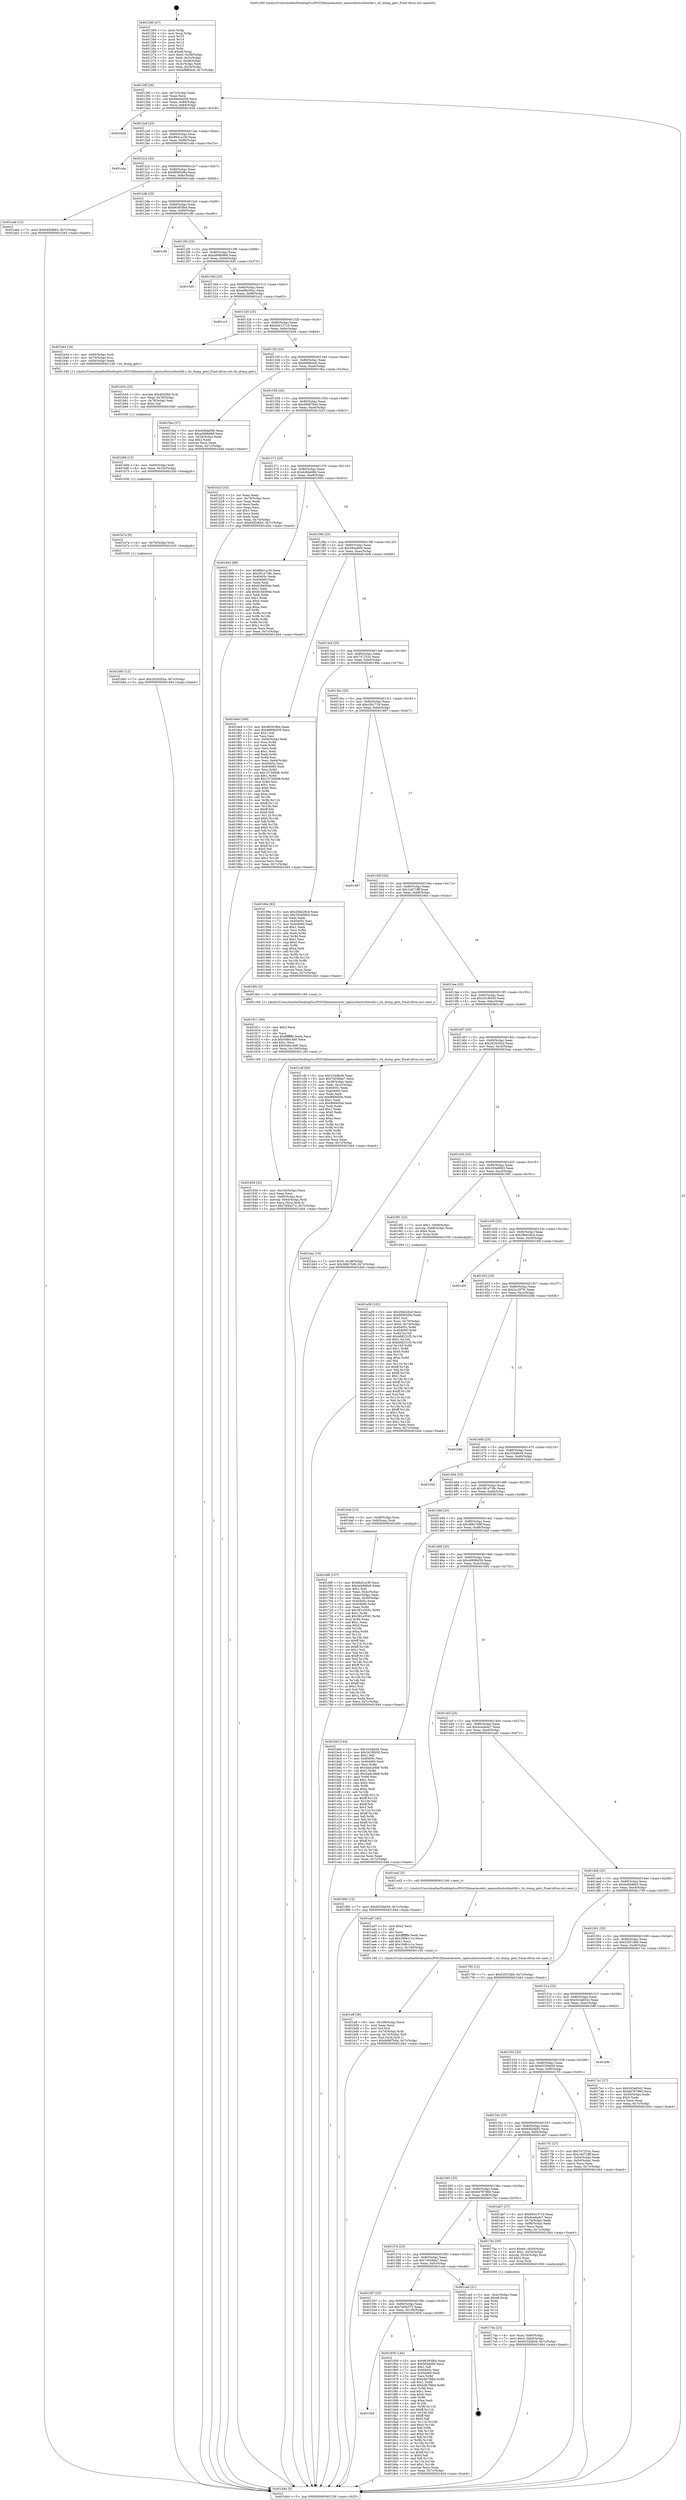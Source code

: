 digraph "0x401260" {
  label = "0x401260 (/mnt/c/Users/mathe/Desktop/tcc/POCII/binaries/extr_openssltestssltestlib.c_tls_dump_gets_Final-ollvm.out::main(0))"
  labelloc = "t"
  node[shape=record]

  Entry [label="",width=0.3,height=0.3,shape=circle,fillcolor=black,style=filled]
  "0x40128f" [label="{
     0x40128f [26]\l
     | [instrs]\l
     &nbsp;&nbsp;0x40128f \<+3\>: mov -0x7c(%rbp),%eax\l
     &nbsp;&nbsp;0x401292 \<+2\>: mov %eax,%ecx\l
     &nbsp;&nbsp;0x401294 \<+6\>: sub $0x84e0ed59,%ecx\l
     &nbsp;&nbsp;0x40129a \<+3\>: mov %eax,-0x80(%rbp)\l
     &nbsp;&nbsp;0x40129d \<+6\>: mov %ecx,-0x84(%rbp)\l
     &nbsp;&nbsp;0x4012a3 \<+6\>: je 0000000000401628 \<main+0x3c8\>\l
  }"]
  "0x401628" [label="{
     0x401628\l
  }", style=dashed]
  "0x4012a9" [label="{
     0x4012a9 [25]\l
     | [instrs]\l
     &nbsp;&nbsp;0x4012a9 \<+5\>: jmp 00000000004012ae \<main+0x4e\>\l
     &nbsp;&nbsp;0x4012ae \<+3\>: mov -0x80(%rbp),%eax\l
     &nbsp;&nbsp;0x4012b1 \<+5\>: sub $0x86d1a1f0,%eax\l
     &nbsp;&nbsp;0x4012b6 \<+6\>: mov %eax,-0x88(%rbp)\l
     &nbsp;&nbsp;0x4012bc \<+6\>: je 0000000000401cda \<main+0xa7a\>\l
  }"]
  Exit [label="",width=0.3,height=0.3,shape=circle,fillcolor=black,style=filled,peripheries=2]
  "0x401cda" [label="{
     0x401cda\l
  }", style=dashed]
  "0x4012c2" [label="{
     0x4012c2 [25]\l
     | [instrs]\l
     &nbsp;&nbsp;0x4012c2 \<+5\>: jmp 00000000004012c7 \<main+0x67\>\l
     &nbsp;&nbsp;0x4012c7 \<+3\>: mov -0x80(%rbp),%eax\l
     &nbsp;&nbsp;0x4012ca \<+5\>: sub $0x8f085d9a,%eax\l
     &nbsp;&nbsp;0x4012cf \<+6\>: mov %eax,-0x8c(%rbp)\l
     &nbsp;&nbsp;0x4012d5 \<+6\>: je 0000000000401aab \<main+0x84b\>\l
  }"]
  "0x401b83" [label="{
     0x401b83 [12]\l
     | [instrs]\l
     &nbsp;&nbsp;0x401b83 \<+7\>: movl $0x2620292a,-0x7c(%rbp)\l
     &nbsp;&nbsp;0x401b8a \<+5\>: jmp 0000000000401d44 \<main+0xae4\>\l
  }"]
  "0x401aab" [label="{
     0x401aab [12]\l
     | [instrs]\l
     &nbsp;&nbsp;0x401aab \<+7\>: movl $0x64f2db83,-0x7c(%rbp)\l
     &nbsp;&nbsp;0x401ab2 \<+5\>: jmp 0000000000401d44 \<main+0xae4\>\l
  }"]
  "0x4012db" [label="{
     0x4012db [25]\l
     | [instrs]\l
     &nbsp;&nbsp;0x4012db \<+5\>: jmp 00000000004012e0 \<main+0x80\>\l
     &nbsp;&nbsp;0x4012e0 \<+3\>: mov -0x80(%rbp),%eax\l
     &nbsp;&nbsp;0x4012e3 \<+5\>: sub $0x96393fb4,%eax\l
     &nbsp;&nbsp;0x4012e8 \<+6\>: mov %eax,-0x90(%rbp)\l
     &nbsp;&nbsp;0x4012ee \<+6\>: je 0000000000401cf6 \<main+0xa96\>\l
  }"]
  "0x401b7a" [label="{
     0x401b7a [9]\l
     | [instrs]\l
     &nbsp;&nbsp;0x401b7a \<+4\>: mov -0x70(%rbp),%rdi\l
     &nbsp;&nbsp;0x401b7e \<+5\>: call 0000000000401030 \<free@plt\>\l
     | [calls]\l
     &nbsp;&nbsp;0x401030 \{1\} (unknown)\l
  }"]
  "0x401cf6" [label="{
     0x401cf6\l
  }", style=dashed]
  "0x4012f4" [label="{
     0x4012f4 [25]\l
     | [instrs]\l
     &nbsp;&nbsp;0x4012f4 \<+5\>: jmp 00000000004012f9 \<main+0x99\>\l
     &nbsp;&nbsp;0x4012f9 \<+3\>: mov -0x80(%rbp),%eax\l
     &nbsp;&nbsp;0x4012fc \<+5\>: sub $0xa068b969,%eax\l
     &nbsp;&nbsp;0x401301 \<+6\>: mov %eax,-0x94(%rbp)\l
     &nbsp;&nbsp;0x401307 \<+6\>: je 00000000004015d5 \<main+0x375\>\l
  }"]
  "0x401b6b" [label="{
     0x401b6b [15]\l
     | [instrs]\l
     &nbsp;&nbsp;0x401b6b \<+4\>: mov -0x60(%rbp),%rdi\l
     &nbsp;&nbsp;0x401b6f \<+6\>: mov %eax,-0x10c(%rbp)\l
     &nbsp;&nbsp;0x401b75 \<+5\>: call 0000000000401030 \<free@plt\>\l
     | [calls]\l
     &nbsp;&nbsp;0x401030 \{1\} (unknown)\l
  }"]
  "0x4015d5" [label="{
     0x4015d5\l
  }", style=dashed]
  "0x40130d" [label="{
     0x40130d [25]\l
     | [instrs]\l
     &nbsp;&nbsp;0x40130d \<+5\>: jmp 0000000000401312 \<main+0xb2\>\l
     &nbsp;&nbsp;0x401312 \<+3\>: mov -0x80(%rbp),%eax\l
     &nbsp;&nbsp;0x401315 \<+5\>: sub $0xa68c05a1,%eax\l
     &nbsp;&nbsp;0x40131a \<+6\>: mov %eax,-0x98(%rbp)\l
     &nbsp;&nbsp;0x401320 \<+6\>: je 0000000000401cc2 \<main+0xa62\>\l
  }"]
  "0x401b54" [label="{
     0x401b54 [23]\l
     | [instrs]\l
     &nbsp;&nbsp;0x401b54 \<+10\>: movabs $0x4020b6,%rdi\l
     &nbsp;&nbsp;0x401b5e \<+3\>: mov %eax,-0x78(%rbp)\l
     &nbsp;&nbsp;0x401b61 \<+3\>: mov -0x78(%rbp),%esi\l
     &nbsp;&nbsp;0x401b64 \<+2\>: mov $0x0,%al\l
     &nbsp;&nbsp;0x401b66 \<+5\>: call 0000000000401040 \<printf@plt\>\l
     | [calls]\l
     &nbsp;&nbsp;0x401040 \{1\} (unknown)\l
  }"]
  "0x401cc2" [label="{
     0x401cc2\l
  }", style=dashed]
  "0x401326" [label="{
     0x401326 [25]\l
     | [instrs]\l
     &nbsp;&nbsp;0x401326 \<+5\>: jmp 000000000040132b \<main+0xcb\>\l
     &nbsp;&nbsp;0x40132b \<+3\>: mov -0x80(%rbp),%eax\l
     &nbsp;&nbsp;0x40132e \<+5\>: sub $0xb0413710,%eax\l
     &nbsp;&nbsp;0x401333 \<+6\>: mov %eax,-0x9c(%rbp)\l
     &nbsp;&nbsp;0x401339 \<+6\>: je 0000000000401b44 \<main+0x8e4\>\l
  }"]
  "0x401aff" [label="{
     0x401aff [36]\l
     | [instrs]\l
     &nbsp;&nbsp;0x401aff \<+6\>: mov -0x108(%rbp),%ecx\l
     &nbsp;&nbsp;0x401b05 \<+3\>: imul %eax,%ecx\l
     &nbsp;&nbsp;0x401b08 \<+3\>: mov %cl,%sil\l
     &nbsp;&nbsp;0x401b0b \<+4\>: mov -0x70(%rbp),%rdi\l
     &nbsp;&nbsp;0x401b0f \<+4\>: movslq -0x74(%rbp),%r8\l
     &nbsp;&nbsp;0x401b13 \<+4\>: mov %sil,(%rdi,%r8,1)\l
     &nbsp;&nbsp;0x401b17 \<+7\>: movl $0xd4987b0a,-0x7c(%rbp)\l
     &nbsp;&nbsp;0x401b1e \<+5\>: jmp 0000000000401d44 \<main+0xae4\>\l
  }"]
  "0x401b44" [label="{
     0x401b44 [16]\l
     | [instrs]\l
     &nbsp;&nbsp;0x401b44 \<+4\>: mov -0x60(%rbp),%rdi\l
     &nbsp;&nbsp;0x401b48 \<+4\>: mov -0x70(%rbp),%rsi\l
     &nbsp;&nbsp;0x401b4c \<+3\>: mov -0x50(%rbp),%edx\l
     &nbsp;&nbsp;0x401b4f \<+5\>: call 0000000000401240 \<tls_dump_gets\>\l
     | [calls]\l
     &nbsp;&nbsp;0x401240 \{1\} (/mnt/c/Users/mathe/Desktop/tcc/POCII/binaries/extr_openssltestssltestlib.c_tls_dump_gets_Final-ollvm.out::tls_dump_gets)\l
  }"]
  "0x40133f" [label="{
     0x40133f [25]\l
     | [instrs]\l
     &nbsp;&nbsp;0x40133f \<+5\>: jmp 0000000000401344 \<main+0xe4\>\l
     &nbsp;&nbsp;0x401344 \<+3\>: mov -0x80(%rbp),%eax\l
     &nbsp;&nbsp;0x401347 \<+5\>: sub $0xbf68b4c6,%eax\l
     &nbsp;&nbsp;0x40134c \<+6\>: mov %eax,-0xa0(%rbp)\l
     &nbsp;&nbsp;0x401352 \<+6\>: je 00000000004015ba \<main+0x35a\>\l
  }"]
  "0x401ad7" [label="{
     0x401ad7 [40]\l
     | [instrs]\l
     &nbsp;&nbsp;0x401ad7 \<+5\>: mov $0x2,%ecx\l
     &nbsp;&nbsp;0x401adc \<+1\>: cltd\l
     &nbsp;&nbsp;0x401add \<+2\>: idiv %ecx\l
     &nbsp;&nbsp;0x401adf \<+6\>: imul $0xfffffffe,%edx,%ecx\l
     &nbsp;&nbsp;0x401ae5 \<+6\>: sub $0x18db1c1e,%ecx\l
     &nbsp;&nbsp;0x401aeb \<+3\>: add $0x1,%ecx\l
     &nbsp;&nbsp;0x401aee \<+6\>: add $0x18db1c1e,%ecx\l
     &nbsp;&nbsp;0x401af4 \<+6\>: mov %ecx,-0x108(%rbp)\l
     &nbsp;&nbsp;0x401afa \<+5\>: call 0000000000401160 \<next_i\>\l
     | [calls]\l
     &nbsp;&nbsp;0x401160 \{1\} (/mnt/c/Users/mathe/Desktop/tcc/POCII/binaries/extr_openssltestssltestlib.c_tls_dump_gets_Final-ollvm.out::next_i)\l
  }"]
  "0x4015ba" [label="{
     0x4015ba [27]\l
     | [instrs]\l
     &nbsp;&nbsp;0x4015ba \<+5\>: mov $0xdc8da06b,%eax\l
     &nbsp;&nbsp;0x4015bf \<+5\>: mov $0xa068b969,%ecx\l
     &nbsp;&nbsp;0x4015c4 \<+3\>: mov -0x34(%rbp),%edx\l
     &nbsp;&nbsp;0x4015c7 \<+3\>: cmp $0x2,%edx\l
     &nbsp;&nbsp;0x4015ca \<+3\>: cmovne %ecx,%eax\l
     &nbsp;&nbsp;0x4015cd \<+3\>: mov %eax,-0x7c(%rbp)\l
     &nbsp;&nbsp;0x4015d0 \<+5\>: jmp 0000000000401d44 \<main+0xae4\>\l
  }"]
  "0x401358" [label="{
     0x401358 [25]\l
     | [instrs]\l
     &nbsp;&nbsp;0x401358 \<+5\>: jmp 000000000040135d \<main+0xfd\>\l
     &nbsp;&nbsp;0x40135d \<+3\>: mov -0x80(%rbp),%eax\l
     &nbsp;&nbsp;0x401360 \<+5\>: sub $0xd4987b0a,%eax\l
     &nbsp;&nbsp;0x401365 \<+6\>: mov %eax,-0xa4(%rbp)\l
     &nbsp;&nbsp;0x40136b \<+6\>: je 0000000000401b23 \<main+0x8c3\>\l
  }"]
  "0x401d44" [label="{
     0x401d44 [5]\l
     | [instrs]\l
     &nbsp;&nbsp;0x401d44 \<+5\>: jmp 000000000040128f \<main+0x2f\>\l
  }"]
  "0x401260" [label="{
     0x401260 [47]\l
     | [instrs]\l
     &nbsp;&nbsp;0x401260 \<+1\>: push %rbp\l
     &nbsp;&nbsp;0x401261 \<+3\>: mov %rsp,%rbp\l
     &nbsp;&nbsp;0x401264 \<+2\>: push %r15\l
     &nbsp;&nbsp;0x401266 \<+2\>: push %r14\l
     &nbsp;&nbsp;0x401268 \<+2\>: push %r13\l
     &nbsp;&nbsp;0x40126a \<+2\>: push %r12\l
     &nbsp;&nbsp;0x40126c \<+1\>: push %rbx\l
     &nbsp;&nbsp;0x40126d \<+7\>: sub $0xe8,%rsp\l
     &nbsp;&nbsp;0x401274 \<+7\>: movl $0x0,-0x38(%rbp)\l
     &nbsp;&nbsp;0x40127b \<+3\>: mov %edi,-0x3c(%rbp)\l
     &nbsp;&nbsp;0x40127e \<+4\>: mov %rsi,-0x48(%rbp)\l
     &nbsp;&nbsp;0x401282 \<+3\>: mov -0x3c(%rbp),%edi\l
     &nbsp;&nbsp;0x401285 \<+3\>: mov %edi,-0x34(%rbp)\l
     &nbsp;&nbsp;0x401288 \<+7\>: movl $0xbf68b4c6,-0x7c(%rbp)\l
  }"]
  "0x401a08" [label="{
     0x401a08 [163]\l
     | [instrs]\l
     &nbsp;&nbsp;0x401a08 \<+5\>: mov $0x29eb28cd,%ecx\l
     &nbsp;&nbsp;0x401a0d \<+5\>: mov $0x8f085d9a,%edx\l
     &nbsp;&nbsp;0x401a12 \<+3\>: mov $0x1,%sil\l
     &nbsp;&nbsp;0x401a15 \<+4\>: mov %rax,-0x70(%rbp)\l
     &nbsp;&nbsp;0x401a19 \<+7\>: movl $0x0,-0x74(%rbp)\l
     &nbsp;&nbsp;0x401a20 \<+8\>: mov 0x40405c,%r8d\l
     &nbsp;&nbsp;0x401a28 \<+8\>: mov 0x404060,%r9d\l
     &nbsp;&nbsp;0x401a30 \<+3\>: mov %r8d,%r10d\l
     &nbsp;&nbsp;0x401a33 \<+7\>: add $0xb08231f3,%r10d\l
     &nbsp;&nbsp;0x401a3a \<+4\>: sub $0x1,%r10d\l
     &nbsp;&nbsp;0x401a3e \<+7\>: sub $0xb08231f3,%r10d\l
     &nbsp;&nbsp;0x401a45 \<+4\>: imul %r10d,%r8d\l
     &nbsp;&nbsp;0x401a49 \<+4\>: and $0x1,%r8d\l
     &nbsp;&nbsp;0x401a4d \<+4\>: cmp $0x0,%r8d\l
     &nbsp;&nbsp;0x401a51 \<+4\>: sete %r11b\l
     &nbsp;&nbsp;0x401a55 \<+4\>: cmp $0xa,%r9d\l
     &nbsp;&nbsp;0x401a59 \<+3\>: setl %bl\l
     &nbsp;&nbsp;0x401a5c \<+3\>: mov %r11b,%r14b\l
     &nbsp;&nbsp;0x401a5f \<+4\>: xor $0xff,%r14b\l
     &nbsp;&nbsp;0x401a63 \<+3\>: mov %bl,%r15b\l
     &nbsp;&nbsp;0x401a66 \<+4\>: xor $0xff,%r15b\l
     &nbsp;&nbsp;0x401a6a \<+4\>: xor $0x1,%sil\l
     &nbsp;&nbsp;0x401a6e \<+3\>: mov %r14b,%r12b\l
     &nbsp;&nbsp;0x401a71 \<+4\>: and $0xff,%r12b\l
     &nbsp;&nbsp;0x401a75 \<+3\>: and %sil,%r11b\l
     &nbsp;&nbsp;0x401a78 \<+3\>: mov %r15b,%r13b\l
     &nbsp;&nbsp;0x401a7b \<+4\>: and $0xff,%r13b\l
     &nbsp;&nbsp;0x401a7f \<+3\>: and %sil,%bl\l
     &nbsp;&nbsp;0x401a82 \<+3\>: or %r11b,%r12b\l
     &nbsp;&nbsp;0x401a85 \<+3\>: or %bl,%r13b\l
     &nbsp;&nbsp;0x401a88 \<+3\>: xor %r13b,%r12b\l
     &nbsp;&nbsp;0x401a8b \<+3\>: or %r15b,%r14b\l
     &nbsp;&nbsp;0x401a8e \<+4\>: xor $0xff,%r14b\l
     &nbsp;&nbsp;0x401a92 \<+4\>: or $0x1,%sil\l
     &nbsp;&nbsp;0x401a96 \<+3\>: and %sil,%r14b\l
     &nbsp;&nbsp;0x401a99 \<+3\>: or %r14b,%r12b\l
     &nbsp;&nbsp;0x401a9c \<+4\>: test $0x1,%r12b\l
     &nbsp;&nbsp;0x401aa0 \<+3\>: cmovne %edx,%ecx\l
     &nbsp;&nbsp;0x401aa3 \<+3\>: mov %ecx,-0x7c(%rbp)\l
     &nbsp;&nbsp;0x401aa6 \<+5\>: jmp 0000000000401d44 \<main+0xae4\>\l
  }"]
  "0x401b23" [label="{
     0x401b23 [33]\l
     | [instrs]\l
     &nbsp;&nbsp;0x401b23 \<+2\>: xor %eax,%eax\l
     &nbsp;&nbsp;0x401b25 \<+3\>: mov -0x74(%rbp),%ecx\l
     &nbsp;&nbsp;0x401b28 \<+2\>: mov %eax,%edx\l
     &nbsp;&nbsp;0x401b2a \<+2\>: sub %ecx,%edx\l
     &nbsp;&nbsp;0x401b2c \<+2\>: mov %eax,%ecx\l
     &nbsp;&nbsp;0x401b2e \<+3\>: sub $0x1,%ecx\l
     &nbsp;&nbsp;0x401b31 \<+2\>: add %ecx,%edx\l
     &nbsp;&nbsp;0x401b33 \<+2\>: sub %edx,%eax\l
     &nbsp;&nbsp;0x401b35 \<+3\>: mov %eax,-0x74(%rbp)\l
     &nbsp;&nbsp;0x401b38 \<+7\>: movl $0x64f2db83,-0x7c(%rbp)\l
     &nbsp;&nbsp;0x401b3f \<+5\>: jmp 0000000000401d44 \<main+0xae4\>\l
  }"]
  "0x401371" [label="{
     0x401371 [25]\l
     | [instrs]\l
     &nbsp;&nbsp;0x401371 \<+5\>: jmp 0000000000401376 \<main+0x116\>\l
     &nbsp;&nbsp;0x401376 \<+3\>: mov -0x80(%rbp),%eax\l
     &nbsp;&nbsp;0x401379 \<+5\>: sub $0xdc8da06b,%eax\l
     &nbsp;&nbsp;0x40137e \<+6\>: mov %eax,-0xa8(%rbp)\l
     &nbsp;&nbsp;0x401384 \<+6\>: je 0000000000401693 \<main+0x433\>\l
  }"]
  "0x4015b0" [label="{
     0x4015b0\l
  }", style=dashed]
  "0x401693" [label="{
     0x401693 [88]\l
     | [instrs]\l
     &nbsp;&nbsp;0x401693 \<+5\>: mov $0x86d1a1f0,%eax\l
     &nbsp;&nbsp;0x401698 \<+5\>: mov $0x381e738c,%ecx\l
     &nbsp;&nbsp;0x40169d \<+7\>: mov 0x40405c,%edx\l
     &nbsp;&nbsp;0x4016a4 \<+7\>: mov 0x404060,%esi\l
     &nbsp;&nbsp;0x4016ab \<+2\>: mov %edx,%edi\l
     &nbsp;&nbsp;0x4016ad \<+6\>: sub $0x816b594e,%edi\l
     &nbsp;&nbsp;0x4016b3 \<+3\>: sub $0x1,%edi\l
     &nbsp;&nbsp;0x4016b6 \<+6\>: add $0x816b594e,%edi\l
     &nbsp;&nbsp;0x4016bc \<+3\>: imul %edi,%edx\l
     &nbsp;&nbsp;0x4016bf \<+3\>: and $0x1,%edx\l
     &nbsp;&nbsp;0x4016c2 \<+3\>: cmp $0x0,%edx\l
     &nbsp;&nbsp;0x4016c5 \<+4\>: sete %r8b\l
     &nbsp;&nbsp;0x4016c9 \<+3\>: cmp $0xa,%esi\l
     &nbsp;&nbsp;0x4016cc \<+4\>: setl %r9b\l
     &nbsp;&nbsp;0x4016d0 \<+3\>: mov %r8b,%r10b\l
     &nbsp;&nbsp;0x4016d3 \<+3\>: and %r9b,%r10b\l
     &nbsp;&nbsp;0x4016d6 \<+3\>: xor %r9b,%r8b\l
     &nbsp;&nbsp;0x4016d9 \<+3\>: or %r8b,%r10b\l
     &nbsp;&nbsp;0x4016dc \<+4\>: test $0x1,%r10b\l
     &nbsp;&nbsp;0x4016e0 \<+3\>: cmovne %ecx,%eax\l
     &nbsp;&nbsp;0x4016e3 \<+3\>: mov %eax,-0x7c(%rbp)\l
     &nbsp;&nbsp;0x4016e6 \<+5\>: jmp 0000000000401d44 \<main+0xae4\>\l
  }"]
  "0x40138a" [label="{
     0x40138a [25]\l
     | [instrs]\l
     &nbsp;&nbsp;0x40138a \<+5\>: jmp 000000000040138f \<main+0x12f\>\l
     &nbsp;&nbsp;0x40138f \<+3\>: mov -0x80(%rbp),%eax\l
     &nbsp;&nbsp;0x401392 \<+5\>: sub $0x584a609,%eax\l
     &nbsp;&nbsp;0x401397 \<+6\>: mov %eax,-0xac(%rbp)\l
     &nbsp;&nbsp;0x40139d \<+6\>: je 00000000004018e9 \<main+0x689\>\l
  }"]
  "0x401859" [label="{
     0x401859 [144]\l
     | [instrs]\l
     &nbsp;&nbsp;0x401859 \<+5\>: mov $0x96393fb4,%eax\l
     &nbsp;&nbsp;0x40185e \<+5\>: mov $0x584a609,%ecx\l
     &nbsp;&nbsp;0x401863 \<+2\>: mov $0x1,%dl\l
     &nbsp;&nbsp;0x401865 \<+7\>: mov 0x40405c,%esi\l
     &nbsp;&nbsp;0x40186c \<+7\>: mov 0x404060,%edi\l
     &nbsp;&nbsp;0x401873 \<+3\>: mov %esi,%r8d\l
     &nbsp;&nbsp;0x401876 \<+7\>: sub $0xb4b7fdb4,%r8d\l
     &nbsp;&nbsp;0x40187d \<+4\>: sub $0x1,%r8d\l
     &nbsp;&nbsp;0x401881 \<+7\>: add $0xb4b7fdb4,%r8d\l
     &nbsp;&nbsp;0x401888 \<+4\>: imul %r8d,%esi\l
     &nbsp;&nbsp;0x40188c \<+3\>: and $0x1,%esi\l
     &nbsp;&nbsp;0x40188f \<+3\>: cmp $0x0,%esi\l
     &nbsp;&nbsp;0x401892 \<+4\>: sete %r9b\l
     &nbsp;&nbsp;0x401896 \<+3\>: cmp $0xa,%edi\l
     &nbsp;&nbsp;0x401899 \<+4\>: setl %r10b\l
     &nbsp;&nbsp;0x40189d \<+3\>: mov %r9b,%r11b\l
     &nbsp;&nbsp;0x4018a0 \<+4\>: xor $0xff,%r11b\l
     &nbsp;&nbsp;0x4018a4 \<+3\>: mov %r10b,%bl\l
     &nbsp;&nbsp;0x4018a7 \<+3\>: xor $0xff,%bl\l
     &nbsp;&nbsp;0x4018aa \<+3\>: xor $0x0,%dl\l
     &nbsp;&nbsp;0x4018ad \<+3\>: mov %r11b,%r14b\l
     &nbsp;&nbsp;0x4018b0 \<+4\>: and $0x0,%r14b\l
     &nbsp;&nbsp;0x4018b4 \<+3\>: and %dl,%r9b\l
     &nbsp;&nbsp;0x4018b7 \<+3\>: mov %bl,%r15b\l
     &nbsp;&nbsp;0x4018ba \<+4\>: and $0x0,%r15b\l
     &nbsp;&nbsp;0x4018be \<+3\>: and %dl,%r10b\l
     &nbsp;&nbsp;0x4018c1 \<+3\>: or %r9b,%r14b\l
     &nbsp;&nbsp;0x4018c4 \<+3\>: or %r10b,%r15b\l
     &nbsp;&nbsp;0x4018c7 \<+3\>: xor %r15b,%r14b\l
     &nbsp;&nbsp;0x4018ca \<+3\>: or %bl,%r11b\l
     &nbsp;&nbsp;0x4018cd \<+4\>: xor $0xff,%r11b\l
     &nbsp;&nbsp;0x4018d1 \<+3\>: or $0x0,%dl\l
     &nbsp;&nbsp;0x4018d4 \<+3\>: and %dl,%r11b\l
     &nbsp;&nbsp;0x4018d7 \<+3\>: or %r11b,%r14b\l
     &nbsp;&nbsp;0x4018da \<+4\>: test $0x1,%r14b\l
     &nbsp;&nbsp;0x4018de \<+3\>: cmovne %ecx,%eax\l
     &nbsp;&nbsp;0x4018e1 \<+3\>: mov %eax,-0x7c(%rbp)\l
     &nbsp;&nbsp;0x4018e4 \<+5\>: jmp 0000000000401d44 \<main+0xae4\>\l
  }"]
  "0x4018e9" [label="{
     0x4018e9 [169]\l
     | [instrs]\l
     &nbsp;&nbsp;0x4018e9 \<+5\>: mov $0x96393fb4,%eax\l
     &nbsp;&nbsp;0x4018ee \<+5\>: mov $0x46896d39,%ecx\l
     &nbsp;&nbsp;0x4018f3 \<+2\>: mov $0x1,%dl\l
     &nbsp;&nbsp;0x4018f5 \<+2\>: xor %esi,%esi\l
     &nbsp;&nbsp;0x4018f7 \<+3\>: mov -0x64(%rbp),%edi\l
     &nbsp;&nbsp;0x4018fa \<+3\>: mov %esi,%r8d\l
     &nbsp;&nbsp;0x4018fd \<+3\>: sub %edi,%r8d\l
     &nbsp;&nbsp;0x401900 \<+2\>: mov %esi,%edi\l
     &nbsp;&nbsp;0x401902 \<+3\>: sub $0x1,%edi\l
     &nbsp;&nbsp;0x401905 \<+3\>: add %edi,%r8d\l
     &nbsp;&nbsp;0x401908 \<+3\>: sub %r8d,%esi\l
     &nbsp;&nbsp;0x40190b \<+3\>: mov %esi,-0x64(%rbp)\l
     &nbsp;&nbsp;0x40190e \<+7\>: mov 0x40405c,%esi\l
     &nbsp;&nbsp;0x401915 \<+7\>: mov 0x404060,%edi\l
     &nbsp;&nbsp;0x40191c \<+3\>: mov %esi,%r8d\l
     &nbsp;&nbsp;0x40191f \<+7\>: sub $0x157d40db,%r8d\l
     &nbsp;&nbsp;0x401926 \<+4\>: sub $0x1,%r8d\l
     &nbsp;&nbsp;0x40192a \<+7\>: add $0x157d40db,%r8d\l
     &nbsp;&nbsp;0x401931 \<+4\>: imul %r8d,%esi\l
     &nbsp;&nbsp;0x401935 \<+3\>: and $0x1,%esi\l
     &nbsp;&nbsp;0x401938 \<+3\>: cmp $0x0,%esi\l
     &nbsp;&nbsp;0x40193b \<+4\>: sete %r9b\l
     &nbsp;&nbsp;0x40193f \<+3\>: cmp $0xa,%edi\l
     &nbsp;&nbsp;0x401942 \<+4\>: setl %r10b\l
     &nbsp;&nbsp;0x401946 \<+3\>: mov %r9b,%r11b\l
     &nbsp;&nbsp;0x401949 \<+4\>: xor $0xff,%r11b\l
     &nbsp;&nbsp;0x40194d \<+3\>: mov %r10b,%bl\l
     &nbsp;&nbsp;0x401950 \<+3\>: xor $0xff,%bl\l
     &nbsp;&nbsp;0x401953 \<+3\>: xor $0x0,%dl\l
     &nbsp;&nbsp;0x401956 \<+3\>: mov %r11b,%r14b\l
     &nbsp;&nbsp;0x401959 \<+4\>: and $0x0,%r14b\l
     &nbsp;&nbsp;0x40195d \<+3\>: and %dl,%r9b\l
     &nbsp;&nbsp;0x401960 \<+3\>: mov %bl,%r15b\l
     &nbsp;&nbsp;0x401963 \<+4\>: and $0x0,%r15b\l
     &nbsp;&nbsp;0x401967 \<+3\>: and %dl,%r10b\l
     &nbsp;&nbsp;0x40196a \<+3\>: or %r9b,%r14b\l
     &nbsp;&nbsp;0x40196d \<+3\>: or %r10b,%r15b\l
     &nbsp;&nbsp;0x401970 \<+3\>: xor %r15b,%r14b\l
     &nbsp;&nbsp;0x401973 \<+3\>: or %bl,%r11b\l
     &nbsp;&nbsp;0x401976 \<+4\>: xor $0xff,%r11b\l
     &nbsp;&nbsp;0x40197a \<+3\>: or $0x0,%dl\l
     &nbsp;&nbsp;0x40197d \<+3\>: and %dl,%r11b\l
     &nbsp;&nbsp;0x401980 \<+3\>: or %r11b,%r14b\l
     &nbsp;&nbsp;0x401983 \<+4\>: test $0x1,%r14b\l
     &nbsp;&nbsp;0x401987 \<+3\>: cmovne %ecx,%eax\l
     &nbsp;&nbsp;0x40198a \<+3\>: mov %eax,-0x7c(%rbp)\l
     &nbsp;&nbsp;0x40198d \<+5\>: jmp 0000000000401d44 \<main+0xae4\>\l
  }"]
  "0x4013a3" [label="{
     0x4013a3 [25]\l
     | [instrs]\l
     &nbsp;&nbsp;0x4013a3 \<+5\>: jmp 00000000004013a8 \<main+0x148\>\l
     &nbsp;&nbsp;0x4013a8 \<+3\>: mov -0x80(%rbp),%eax\l
     &nbsp;&nbsp;0x4013ab \<+5\>: sub $0x747253c,%eax\l
     &nbsp;&nbsp;0x4013b0 \<+6\>: mov %eax,-0xb0(%rbp)\l
     &nbsp;&nbsp;0x4013b6 \<+6\>: je 000000000040199e \<main+0x73e\>\l
  }"]
  "0x401597" [label="{
     0x401597 [25]\l
     | [instrs]\l
     &nbsp;&nbsp;0x401597 \<+5\>: jmp 000000000040159c \<main+0x33c\>\l
     &nbsp;&nbsp;0x40159c \<+3\>: mov -0x80(%rbp),%eax\l
     &nbsp;&nbsp;0x40159f \<+5\>: sub $0x7ef4a372,%eax\l
     &nbsp;&nbsp;0x4015a4 \<+6\>: mov %eax,-0x100(%rbp)\l
     &nbsp;&nbsp;0x4015aa \<+6\>: je 0000000000401859 \<main+0x5f9\>\l
  }"]
  "0x40199e" [label="{
     0x40199e [83]\l
     | [instrs]\l
     &nbsp;&nbsp;0x40199e \<+5\>: mov $0x29eb28cd,%eax\l
     &nbsp;&nbsp;0x4019a3 \<+5\>: mov $0x293e0663,%ecx\l
     &nbsp;&nbsp;0x4019a8 \<+2\>: xor %edx,%edx\l
     &nbsp;&nbsp;0x4019aa \<+7\>: mov 0x40405c,%esi\l
     &nbsp;&nbsp;0x4019b1 \<+7\>: mov 0x404060,%edi\l
     &nbsp;&nbsp;0x4019b8 \<+3\>: sub $0x1,%edx\l
     &nbsp;&nbsp;0x4019bb \<+3\>: mov %esi,%r8d\l
     &nbsp;&nbsp;0x4019be \<+3\>: add %edx,%r8d\l
     &nbsp;&nbsp;0x4019c1 \<+4\>: imul %r8d,%esi\l
     &nbsp;&nbsp;0x4019c5 \<+3\>: and $0x1,%esi\l
     &nbsp;&nbsp;0x4019c8 \<+3\>: cmp $0x0,%esi\l
     &nbsp;&nbsp;0x4019cb \<+4\>: sete %r9b\l
     &nbsp;&nbsp;0x4019cf \<+3\>: cmp $0xa,%edi\l
     &nbsp;&nbsp;0x4019d2 \<+4\>: setl %r10b\l
     &nbsp;&nbsp;0x4019d6 \<+3\>: mov %r9b,%r11b\l
     &nbsp;&nbsp;0x4019d9 \<+3\>: and %r10b,%r11b\l
     &nbsp;&nbsp;0x4019dc \<+3\>: xor %r10b,%r9b\l
     &nbsp;&nbsp;0x4019df \<+3\>: or %r9b,%r11b\l
     &nbsp;&nbsp;0x4019e2 \<+4\>: test $0x1,%r11b\l
     &nbsp;&nbsp;0x4019e6 \<+3\>: cmovne %ecx,%eax\l
     &nbsp;&nbsp;0x4019e9 \<+3\>: mov %eax,-0x7c(%rbp)\l
     &nbsp;&nbsp;0x4019ec \<+5\>: jmp 0000000000401d44 \<main+0xae4\>\l
  }"]
  "0x4013bc" [label="{
     0x4013bc [25]\l
     | [instrs]\l
     &nbsp;&nbsp;0x4013bc \<+5\>: jmp 00000000004013c1 \<main+0x161\>\l
     &nbsp;&nbsp;0x4013c1 \<+3\>: mov -0x80(%rbp),%eax\l
     &nbsp;&nbsp;0x4013c4 \<+5\>: sub $0xc5b1718,%eax\l
     &nbsp;&nbsp;0x4013c9 \<+6\>: mov %eax,-0xb4(%rbp)\l
     &nbsp;&nbsp;0x4013cf \<+6\>: je 0000000000401687 \<main+0x427\>\l
  }"]
  "0x401cad" [label="{
     0x401cad [21]\l
     | [instrs]\l
     &nbsp;&nbsp;0x401cad \<+3\>: mov -0x2c(%rbp),%eax\l
     &nbsp;&nbsp;0x401cb0 \<+7\>: add $0xe8,%rsp\l
     &nbsp;&nbsp;0x401cb7 \<+1\>: pop %rbx\l
     &nbsp;&nbsp;0x401cb8 \<+2\>: pop %r12\l
     &nbsp;&nbsp;0x401cba \<+2\>: pop %r13\l
     &nbsp;&nbsp;0x401cbc \<+2\>: pop %r14\l
     &nbsp;&nbsp;0x401cbe \<+2\>: pop %r15\l
     &nbsp;&nbsp;0x401cc0 \<+1\>: pop %rbp\l
     &nbsp;&nbsp;0x401cc1 \<+1\>: ret\l
  }"]
  "0x401687" [label="{
     0x401687\l
  }", style=dashed]
  "0x4013d5" [label="{
     0x4013d5 [25]\l
     | [instrs]\l
     &nbsp;&nbsp;0x4013d5 \<+5\>: jmp 00000000004013da \<main+0x17a\>\l
     &nbsp;&nbsp;0x4013da \<+3\>: mov -0x80(%rbp),%eax\l
     &nbsp;&nbsp;0x4013dd \<+5\>: sub $0x1b671fff,%eax\l
     &nbsp;&nbsp;0x4013e2 \<+6\>: mov %eax,-0xb8(%rbp)\l
     &nbsp;&nbsp;0x4013e8 \<+6\>: je 000000000040180c \<main+0x5ac\>\l
  }"]
  "0x401839" [label="{
     0x401839 [32]\l
     | [instrs]\l
     &nbsp;&nbsp;0x401839 \<+6\>: mov -0x104(%rbp),%ecx\l
     &nbsp;&nbsp;0x40183f \<+3\>: imul %eax,%ecx\l
     &nbsp;&nbsp;0x401842 \<+4\>: mov -0x60(%rbp),%rsi\l
     &nbsp;&nbsp;0x401846 \<+4\>: movslq -0x64(%rbp),%rdi\l
     &nbsp;&nbsp;0x40184a \<+3\>: mov %ecx,(%rsi,%rdi,4)\l
     &nbsp;&nbsp;0x40184d \<+7\>: movl $0x7ef4a372,-0x7c(%rbp)\l
     &nbsp;&nbsp;0x401854 \<+5\>: jmp 0000000000401d44 \<main+0xae4\>\l
  }"]
  "0x40180c" [label="{
     0x40180c [5]\l
     | [instrs]\l
     &nbsp;&nbsp;0x40180c \<+5\>: call 0000000000401160 \<next_i\>\l
     | [calls]\l
     &nbsp;&nbsp;0x401160 \{1\} (/mnt/c/Users/mathe/Desktop/tcc/POCII/binaries/extr_openssltestssltestlib.c_tls_dump_gets_Final-ollvm.out::next_i)\l
  }"]
  "0x4013ee" [label="{
     0x4013ee [25]\l
     | [instrs]\l
     &nbsp;&nbsp;0x4013ee \<+5\>: jmp 00000000004013f3 \<main+0x193\>\l
     &nbsp;&nbsp;0x4013f3 \<+3\>: mov -0x80(%rbp),%eax\l
     &nbsp;&nbsp;0x4013f6 \<+5\>: sub $0x241f6050,%eax\l
     &nbsp;&nbsp;0x4013fb \<+6\>: mov %eax,-0xbc(%rbp)\l
     &nbsp;&nbsp;0x401401 \<+6\>: je 0000000000401c4f \<main+0x9ef\>\l
  }"]
  "0x401811" [label="{
     0x401811 [40]\l
     | [instrs]\l
     &nbsp;&nbsp;0x401811 \<+5\>: mov $0x2,%ecx\l
     &nbsp;&nbsp;0x401816 \<+1\>: cltd\l
     &nbsp;&nbsp;0x401817 \<+2\>: idiv %ecx\l
     &nbsp;&nbsp;0x401819 \<+6\>: imul $0xfffffffe,%edx,%ecx\l
     &nbsp;&nbsp;0x40181f \<+6\>: sub $0x549cc4d0,%ecx\l
     &nbsp;&nbsp;0x401825 \<+3\>: add $0x1,%ecx\l
     &nbsp;&nbsp;0x401828 \<+6\>: add $0x549cc4d0,%ecx\l
     &nbsp;&nbsp;0x40182e \<+6\>: mov %ecx,-0x104(%rbp)\l
     &nbsp;&nbsp;0x401834 \<+5\>: call 0000000000401160 \<next_i\>\l
     | [calls]\l
     &nbsp;&nbsp;0x401160 \{1\} (/mnt/c/Users/mathe/Desktop/tcc/POCII/binaries/extr_openssltestssltestlib.c_tls_dump_gets_Final-ollvm.out::next_i)\l
  }"]
  "0x401c4f" [label="{
     0x401c4f [94]\l
     | [instrs]\l
     &nbsp;&nbsp;0x401c4f \<+5\>: mov $0x324d9cf4,%eax\l
     &nbsp;&nbsp;0x401c54 \<+5\>: mov $0x7e038da7,%ecx\l
     &nbsp;&nbsp;0x401c59 \<+3\>: mov -0x38(%rbp),%edx\l
     &nbsp;&nbsp;0x401c5c \<+3\>: mov %edx,-0x2c(%rbp)\l
     &nbsp;&nbsp;0x401c5f \<+7\>: mov 0x40405c,%edx\l
     &nbsp;&nbsp;0x401c66 \<+7\>: mov 0x404060,%esi\l
     &nbsp;&nbsp;0x401c6d \<+2\>: mov %edx,%edi\l
     &nbsp;&nbsp;0x401c6f \<+6\>: add $0xf669e50e,%edi\l
     &nbsp;&nbsp;0x401c75 \<+3\>: sub $0x1,%edi\l
     &nbsp;&nbsp;0x401c78 \<+6\>: sub $0xf669e50e,%edi\l
     &nbsp;&nbsp;0x401c7e \<+3\>: imul %edi,%edx\l
     &nbsp;&nbsp;0x401c81 \<+3\>: and $0x1,%edx\l
     &nbsp;&nbsp;0x401c84 \<+3\>: cmp $0x0,%edx\l
     &nbsp;&nbsp;0x401c87 \<+4\>: sete %r8b\l
     &nbsp;&nbsp;0x401c8b \<+3\>: cmp $0xa,%esi\l
     &nbsp;&nbsp;0x401c8e \<+4\>: setl %r9b\l
     &nbsp;&nbsp;0x401c92 \<+3\>: mov %r8b,%r10b\l
     &nbsp;&nbsp;0x401c95 \<+3\>: and %r9b,%r10b\l
     &nbsp;&nbsp;0x401c98 \<+3\>: xor %r9b,%r8b\l
     &nbsp;&nbsp;0x401c9b \<+3\>: or %r8b,%r10b\l
     &nbsp;&nbsp;0x401c9e \<+4\>: test $0x1,%r10b\l
     &nbsp;&nbsp;0x401ca2 \<+3\>: cmovne %ecx,%eax\l
     &nbsp;&nbsp;0x401ca5 \<+3\>: mov %eax,-0x7c(%rbp)\l
     &nbsp;&nbsp;0x401ca8 \<+5\>: jmp 0000000000401d44 \<main+0xae4\>\l
  }"]
  "0x401407" [label="{
     0x401407 [25]\l
     | [instrs]\l
     &nbsp;&nbsp;0x401407 \<+5\>: jmp 000000000040140c \<main+0x1ac\>\l
     &nbsp;&nbsp;0x40140c \<+3\>: mov -0x80(%rbp),%eax\l
     &nbsp;&nbsp;0x40140f \<+5\>: sub $0x2620292a,%eax\l
     &nbsp;&nbsp;0x401414 \<+6\>: mov %eax,-0xc0(%rbp)\l
     &nbsp;&nbsp;0x40141a \<+6\>: je 0000000000401bac \<main+0x94c\>\l
  }"]
  "0x4017da" [label="{
     0x4017da [23]\l
     | [instrs]\l
     &nbsp;&nbsp;0x4017da \<+4\>: mov %rax,-0x60(%rbp)\l
     &nbsp;&nbsp;0x4017de \<+7\>: movl $0x0,-0x64(%rbp)\l
     &nbsp;&nbsp;0x4017e5 \<+7\>: movl $0x6335bb59,-0x7c(%rbp)\l
     &nbsp;&nbsp;0x4017ec \<+5\>: jmp 0000000000401d44 \<main+0xae4\>\l
  }"]
  "0x401bac" [label="{
     0x401bac [19]\l
     | [instrs]\l
     &nbsp;&nbsp;0x401bac \<+7\>: movl $0x0,-0x38(%rbp)\l
     &nbsp;&nbsp;0x401bb3 \<+7\>: movl $0x388c7b9f,-0x7c(%rbp)\l
     &nbsp;&nbsp;0x401bba \<+5\>: jmp 0000000000401d44 \<main+0xae4\>\l
  }"]
  "0x401420" [label="{
     0x401420 [25]\l
     | [instrs]\l
     &nbsp;&nbsp;0x401420 \<+5\>: jmp 0000000000401425 \<main+0x1c5\>\l
     &nbsp;&nbsp;0x401425 \<+3\>: mov -0x80(%rbp),%eax\l
     &nbsp;&nbsp;0x401428 \<+5\>: sub $0x293e0663,%eax\l
     &nbsp;&nbsp;0x40142d \<+6\>: mov %eax,-0xc4(%rbp)\l
     &nbsp;&nbsp;0x401433 \<+6\>: je 00000000004019f1 \<main+0x791\>\l
  }"]
  "0x40157e" [label="{
     0x40157e [25]\l
     | [instrs]\l
     &nbsp;&nbsp;0x40157e \<+5\>: jmp 0000000000401583 \<main+0x323\>\l
     &nbsp;&nbsp;0x401583 \<+3\>: mov -0x80(%rbp),%eax\l
     &nbsp;&nbsp;0x401586 \<+5\>: sub $0x7e038da7,%eax\l
     &nbsp;&nbsp;0x40158b \<+6\>: mov %eax,-0xfc(%rbp)\l
     &nbsp;&nbsp;0x401591 \<+6\>: je 0000000000401cad \<main+0xa4d\>\l
  }"]
  "0x4019f1" [label="{
     0x4019f1 [23]\l
     | [instrs]\l
     &nbsp;&nbsp;0x4019f1 \<+7\>: movl $0x1,-0x68(%rbp)\l
     &nbsp;&nbsp;0x4019f8 \<+4\>: movslq -0x68(%rbp),%rax\l
     &nbsp;&nbsp;0x4019fc \<+4\>: shl $0x0,%rax\l
     &nbsp;&nbsp;0x401a00 \<+3\>: mov %rax,%rdi\l
     &nbsp;&nbsp;0x401a03 \<+5\>: call 0000000000401050 \<malloc@plt\>\l
     | [calls]\l
     &nbsp;&nbsp;0x401050 \{1\} (unknown)\l
  }"]
  "0x401439" [label="{
     0x401439 [25]\l
     | [instrs]\l
     &nbsp;&nbsp;0x401439 \<+5\>: jmp 000000000040143e \<main+0x1de\>\l
     &nbsp;&nbsp;0x40143e \<+3\>: mov -0x80(%rbp),%eax\l
     &nbsp;&nbsp;0x401441 \<+5\>: sub $0x29eb28cd,%eax\l
     &nbsp;&nbsp;0x401446 \<+6\>: mov %eax,-0xc8(%rbp)\l
     &nbsp;&nbsp;0x40144c \<+6\>: je 0000000000401d0f \<main+0xaaf\>\l
  }"]
  "0x4017bc" [label="{
     0x4017bc [30]\l
     | [instrs]\l
     &nbsp;&nbsp;0x4017bc \<+7\>: movl $0x64,-0x50(%rbp)\l
     &nbsp;&nbsp;0x4017c3 \<+7\>: movl $0x1,-0x54(%rbp)\l
     &nbsp;&nbsp;0x4017ca \<+4\>: movslq -0x54(%rbp),%rax\l
     &nbsp;&nbsp;0x4017ce \<+4\>: shl $0x2,%rax\l
     &nbsp;&nbsp;0x4017d2 \<+3\>: mov %rax,%rdi\l
     &nbsp;&nbsp;0x4017d5 \<+5\>: call 0000000000401050 \<malloc@plt\>\l
     | [calls]\l
     &nbsp;&nbsp;0x401050 \{1\} (unknown)\l
  }"]
  "0x401d0f" [label="{
     0x401d0f\l
  }", style=dashed]
  "0x401452" [label="{
     0x401452 [25]\l
     | [instrs]\l
     &nbsp;&nbsp;0x401452 \<+5\>: jmp 0000000000401457 \<main+0x1f7\>\l
     &nbsp;&nbsp;0x401457 \<+3\>: mov -0x80(%rbp),%eax\l
     &nbsp;&nbsp;0x40145a \<+5\>: sub $0x2cc3f7f1,%eax\l
     &nbsp;&nbsp;0x40145f \<+6\>: mov %eax,-0xcc(%rbp)\l
     &nbsp;&nbsp;0x401465 \<+6\>: je 0000000000401b9b \<main+0x93b\>\l
  }"]
  "0x401565" [label="{
     0x401565 [25]\l
     | [instrs]\l
     &nbsp;&nbsp;0x401565 \<+5\>: jmp 000000000040156a \<main+0x30a\>\l
     &nbsp;&nbsp;0x40156a \<+3\>: mov -0x80(%rbp),%eax\l
     &nbsp;&nbsp;0x40156d \<+5\>: sub $0x6d787960,%eax\l
     &nbsp;&nbsp;0x401572 \<+6\>: mov %eax,-0xf8(%rbp)\l
     &nbsp;&nbsp;0x401578 \<+6\>: je 00000000004017bc \<main+0x55c\>\l
  }"]
  "0x401b9b" [label="{
     0x401b9b\l
  }", style=dashed]
  "0x40146b" [label="{
     0x40146b [25]\l
     | [instrs]\l
     &nbsp;&nbsp;0x40146b \<+5\>: jmp 0000000000401470 \<main+0x210\>\l
     &nbsp;&nbsp;0x401470 \<+3\>: mov -0x80(%rbp),%eax\l
     &nbsp;&nbsp;0x401473 \<+5\>: sub $0x324d9cf4,%eax\l
     &nbsp;&nbsp;0x401478 \<+6\>: mov %eax,-0xd0(%rbp)\l
     &nbsp;&nbsp;0x40147e \<+6\>: je 0000000000401d3d \<main+0xadd\>\l
  }"]
  "0x401ab7" [label="{
     0x401ab7 [27]\l
     | [instrs]\l
     &nbsp;&nbsp;0x401ab7 \<+5\>: mov $0xb0413710,%eax\l
     &nbsp;&nbsp;0x401abc \<+5\>: mov $0x4ceda4e7,%ecx\l
     &nbsp;&nbsp;0x401ac1 \<+3\>: mov -0x74(%rbp),%edx\l
     &nbsp;&nbsp;0x401ac4 \<+3\>: cmp -0x68(%rbp),%edx\l
     &nbsp;&nbsp;0x401ac7 \<+3\>: cmovl %ecx,%eax\l
     &nbsp;&nbsp;0x401aca \<+3\>: mov %eax,-0x7c(%rbp)\l
     &nbsp;&nbsp;0x401acd \<+5\>: jmp 0000000000401d44 \<main+0xae4\>\l
  }"]
  "0x401d3d" [label="{
     0x401d3d\l
  }", style=dashed]
  "0x401484" [label="{
     0x401484 [25]\l
     | [instrs]\l
     &nbsp;&nbsp;0x401484 \<+5\>: jmp 0000000000401489 \<main+0x229\>\l
     &nbsp;&nbsp;0x401489 \<+3\>: mov -0x80(%rbp),%eax\l
     &nbsp;&nbsp;0x40148c \<+5\>: sub $0x381e738c,%eax\l
     &nbsp;&nbsp;0x401491 \<+6\>: mov %eax,-0xd4(%rbp)\l
     &nbsp;&nbsp;0x401497 \<+6\>: je 00000000004016eb \<main+0x48b\>\l
  }"]
  "0x40154c" [label="{
     0x40154c [25]\l
     | [instrs]\l
     &nbsp;&nbsp;0x40154c \<+5\>: jmp 0000000000401551 \<main+0x2f1\>\l
     &nbsp;&nbsp;0x401551 \<+3\>: mov -0x80(%rbp),%eax\l
     &nbsp;&nbsp;0x401554 \<+5\>: sub $0x64f2db83,%eax\l
     &nbsp;&nbsp;0x401559 \<+6\>: mov %eax,-0xf4(%rbp)\l
     &nbsp;&nbsp;0x40155f \<+6\>: je 0000000000401ab7 \<main+0x857\>\l
  }"]
  "0x4016eb" [label="{
     0x4016eb [13]\l
     | [instrs]\l
     &nbsp;&nbsp;0x4016eb \<+4\>: mov -0x48(%rbp),%rax\l
     &nbsp;&nbsp;0x4016ef \<+4\>: mov 0x8(%rax),%rdi\l
     &nbsp;&nbsp;0x4016f3 \<+5\>: call 0000000000401060 \<atoi@plt\>\l
     | [calls]\l
     &nbsp;&nbsp;0x401060 \{1\} (unknown)\l
  }"]
  "0x40149d" [label="{
     0x40149d [25]\l
     | [instrs]\l
     &nbsp;&nbsp;0x40149d \<+5\>: jmp 00000000004014a2 \<main+0x242\>\l
     &nbsp;&nbsp;0x4014a2 \<+3\>: mov -0x80(%rbp),%eax\l
     &nbsp;&nbsp;0x4014a5 \<+5\>: sub $0x388c7b9f,%eax\l
     &nbsp;&nbsp;0x4014aa \<+6\>: mov %eax,-0xd8(%rbp)\l
     &nbsp;&nbsp;0x4014b0 \<+6\>: je 0000000000401bbf \<main+0x95f\>\l
  }"]
  "0x4016f8" [label="{
     0x4016f8 [157]\l
     | [instrs]\l
     &nbsp;&nbsp;0x4016f8 \<+5\>: mov $0x86d1a1f0,%ecx\l
     &nbsp;&nbsp;0x4016fd \<+5\>: mov $0x4d49d8a5,%edx\l
     &nbsp;&nbsp;0x401702 \<+3\>: mov $0x1,%sil\l
     &nbsp;&nbsp;0x401705 \<+3\>: mov %eax,-0x4c(%rbp)\l
     &nbsp;&nbsp;0x401708 \<+3\>: mov -0x4c(%rbp),%eax\l
     &nbsp;&nbsp;0x40170b \<+3\>: mov %eax,-0x30(%rbp)\l
     &nbsp;&nbsp;0x40170e \<+7\>: mov 0x40405c,%eax\l
     &nbsp;&nbsp;0x401715 \<+8\>: mov 0x404060,%r8d\l
     &nbsp;&nbsp;0x40171d \<+3\>: mov %eax,%r9d\l
     &nbsp;&nbsp;0x401720 \<+7\>: sub $0x381e3591,%r9d\l
     &nbsp;&nbsp;0x401727 \<+4\>: sub $0x1,%r9d\l
     &nbsp;&nbsp;0x40172b \<+7\>: add $0x381e3591,%r9d\l
     &nbsp;&nbsp;0x401732 \<+4\>: imul %r9d,%eax\l
     &nbsp;&nbsp;0x401736 \<+3\>: and $0x1,%eax\l
     &nbsp;&nbsp;0x401739 \<+3\>: cmp $0x0,%eax\l
     &nbsp;&nbsp;0x40173c \<+4\>: sete %r10b\l
     &nbsp;&nbsp;0x401740 \<+4\>: cmp $0xa,%r8d\l
     &nbsp;&nbsp;0x401744 \<+4\>: setl %r11b\l
     &nbsp;&nbsp;0x401748 \<+3\>: mov %r10b,%bl\l
     &nbsp;&nbsp;0x40174b \<+3\>: xor $0xff,%bl\l
     &nbsp;&nbsp;0x40174e \<+3\>: mov %r11b,%r14b\l
     &nbsp;&nbsp;0x401751 \<+4\>: xor $0xff,%r14b\l
     &nbsp;&nbsp;0x401755 \<+4\>: xor $0x1,%sil\l
     &nbsp;&nbsp;0x401759 \<+3\>: mov %bl,%r15b\l
     &nbsp;&nbsp;0x40175c \<+4\>: and $0xff,%r15b\l
     &nbsp;&nbsp;0x401760 \<+3\>: and %sil,%r10b\l
     &nbsp;&nbsp;0x401763 \<+3\>: mov %r14b,%r12b\l
     &nbsp;&nbsp;0x401766 \<+4\>: and $0xff,%r12b\l
     &nbsp;&nbsp;0x40176a \<+3\>: and %sil,%r11b\l
     &nbsp;&nbsp;0x40176d \<+3\>: or %r10b,%r15b\l
     &nbsp;&nbsp;0x401770 \<+3\>: or %r11b,%r12b\l
     &nbsp;&nbsp;0x401773 \<+3\>: xor %r12b,%r15b\l
     &nbsp;&nbsp;0x401776 \<+3\>: or %r14b,%bl\l
     &nbsp;&nbsp;0x401779 \<+3\>: xor $0xff,%bl\l
     &nbsp;&nbsp;0x40177c \<+4\>: or $0x1,%sil\l
     &nbsp;&nbsp;0x401780 \<+3\>: and %sil,%bl\l
     &nbsp;&nbsp;0x401783 \<+3\>: or %bl,%r15b\l
     &nbsp;&nbsp;0x401786 \<+4\>: test $0x1,%r15b\l
     &nbsp;&nbsp;0x40178a \<+3\>: cmovne %edx,%ecx\l
     &nbsp;&nbsp;0x40178d \<+3\>: mov %ecx,-0x7c(%rbp)\l
     &nbsp;&nbsp;0x401790 \<+5\>: jmp 0000000000401d44 \<main+0xae4\>\l
  }"]
  "0x4017f1" [label="{
     0x4017f1 [27]\l
     | [instrs]\l
     &nbsp;&nbsp;0x4017f1 \<+5\>: mov $0x747253c,%eax\l
     &nbsp;&nbsp;0x4017f6 \<+5\>: mov $0x1b671fff,%ecx\l
     &nbsp;&nbsp;0x4017fb \<+3\>: mov -0x64(%rbp),%edx\l
     &nbsp;&nbsp;0x4017fe \<+3\>: cmp -0x54(%rbp),%edx\l
     &nbsp;&nbsp;0x401801 \<+3\>: cmovl %ecx,%eax\l
     &nbsp;&nbsp;0x401804 \<+3\>: mov %eax,-0x7c(%rbp)\l
     &nbsp;&nbsp;0x401807 \<+5\>: jmp 0000000000401d44 \<main+0xae4\>\l
  }"]
  "0x401bbf" [label="{
     0x401bbf [144]\l
     | [instrs]\l
     &nbsp;&nbsp;0x401bbf \<+5\>: mov $0x324d9cf4,%eax\l
     &nbsp;&nbsp;0x401bc4 \<+5\>: mov $0x241f6050,%ecx\l
     &nbsp;&nbsp;0x401bc9 \<+2\>: mov $0x1,%dl\l
     &nbsp;&nbsp;0x401bcb \<+7\>: mov 0x40405c,%esi\l
     &nbsp;&nbsp;0x401bd2 \<+7\>: mov 0x404060,%edi\l
     &nbsp;&nbsp;0x401bd9 \<+3\>: mov %esi,%r8d\l
     &nbsp;&nbsp;0x401bdc \<+7\>: sub $0x5adc28b8,%r8d\l
     &nbsp;&nbsp;0x401be3 \<+4\>: sub $0x1,%r8d\l
     &nbsp;&nbsp;0x401be7 \<+7\>: add $0x5adc28b8,%r8d\l
     &nbsp;&nbsp;0x401bee \<+4\>: imul %r8d,%esi\l
     &nbsp;&nbsp;0x401bf2 \<+3\>: and $0x1,%esi\l
     &nbsp;&nbsp;0x401bf5 \<+3\>: cmp $0x0,%esi\l
     &nbsp;&nbsp;0x401bf8 \<+4\>: sete %r9b\l
     &nbsp;&nbsp;0x401bfc \<+3\>: cmp $0xa,%edi\l
     &nbsp;&nbsp;0x401bff \<+4\>: setl %r10b\l
     &nbsp;&nbsp;0x401c03 \<+3\>: mov %r9b,%r11b\l
     &nbsp;&nbsp;0x401c06 \<+4\>: xor $0xff,%r11b\l
     &nbsp;&nbsp;0x401c0a \<+3\>: mov %r10b,%bl\l
     &nbsp;&nbsp;0x401c0d \<+3\>: xor $0xff,%bl\l
     &nbsp;&nbsp;0x401c10 \<+3\>: xor $0x1,%dl\l
     &nbsp;&nbsp;0x401c13 \<+3\>: mov %r11b,%r14b\l
     &nbsp;&nbsp;0x401c16 \<+4\>: and $0xff,%r14b\l
     &nbsp;&nbsp;0x401c1a \<+3\>: and %dl,%r9b\l
     &nbsp;&nbsp;0x401c1d \<+3\>: mov %bl,%r15b\l
     &nbsp;&nbsp;0x401c20 \<+4\>: and $0xff,%r15b\l
     &nbsp;&nbsp;0x401c24 \<+3\>: and %dl,%r10b\l
     &nbsp;&nbsp;0x401c27 \<+3\>: or %r9b,%r14b\l
     &nbsp;&nbsp;0x401c2a \<+3\>: or %r10b,%r15b\l
     &nbsp;&nbsp;0x401c2d \<+3\>: xor %r15b,%r14b\l
     &nbsp;&nbsp;0x401c30 \<+3\>: or %bl,%r11b\l
     &nbsp;&nbsp;0x401c33 \<+4\>: xor $0xff,%r11b\l
     &nbsp;&nbsp;0x401c37 \<+3\>: or $0x1,%dl\l
     &nbsp;&nbsp;0x401c3a \<+3\>: and %dl,%r11b\l
     &nbsp;&nbsp;0x401c3d \<+3\>: or %r11b,%r14b\l
     &nbsp;&nbsp;0x401c40 \<+4\>: test $0x1,%r14b\l
     &nbsp;&nbsp;0x401c44 \<+3\>: cmovne %ecx,%eax\l
     &nbsp;&nbsp;0x401c47 \<+3\>: mov %eax,-0x7c(%rbp)\l
     &nbsp;&nbsp;0x401c4a \<+5\>: jmp 0000000000401d44 \<main+0xae4\>\l
  }"]
  "0x4014b6" [label="{
     0x4014b6 [25]\l
     | [instrs]\l
     &nbsp;&nbsp;0x4014b6 \<+5\>: jmp 00000000004014bb \<main+0x25b\>\l
     &nbsp;&nbsp;0x4014bb \<+3\>: mov -0x80(%rbp),%eax\l
     &nbsp;&nbsp;0x4014be \<+5\>: sub $0x46896d39,%eax\l
     &nbsp;&nbsp;0x4014c3 \<+6\>: mov %eax,-0xdc(%rbp)\l
     &nbsp;&nbsp;0x4014c9 \<+6\>: je 0000000000401992 \<main+0x732\>\l
  }"]
  "0x401533" [label="{
     0x401533 [25]\l
     | [instrs]\l
     &nbsp;&nbsp;0x401533 \<+5\>: jmp 0000000000401538 \<main+0x2d8\>\l
     &nbsp;&nbsp;0x401538 \<+3\>: mov -0x80(%rbp),%eax\l
     &nbsp;&nbsp;0x40153b \<+5\>: sub $0x6335bb59,%eax\l
     &nbsp;&nbsp;0x401540 \<+6\>: mov %eax,-0xf0(%rbp)\l
     &nbsp;&nbsp;0x401546 \<+6\>: je 00000000004017f1 \<main+0x591\>\l
  }"]
  "0x401992" [label="{
     0x401992 [12]\l
     | [instrs]\l
     &nbsp;&nbsp;0x401992 \<+7\>: movl $0x6335bb59,-0x7c(%rbp)\l
     &nbsp;&nbsp;0x401999 \<+5\>: jmp 0000000000401d44 \<main+0xae4\>\l
  }"]
  "0x4014cf" [label="{
     0x4014cf [25]\l
     | [instrs]\l
     &nbsp;&nbsp;0x4014cf \<+5\>: jmp 00000000004014d4 \<main+0x274\>\l
     &nbsp;&nbsp;0x4014d4 \<+3\>: mov -0x80(%rbp),%eax\l
     &nbsp;&nbsp;0x4014d7 \<+5\>: sub $0x4ceda4e7,%eax\l
     &nbsp;&nbsp;0x4014dc \<+6\>: mov %eax,-0xe0(%rbp)\l
     &nbsp;&nbsp;0x4014e2 \<+6\>: je 0000000000401ad2 \<main+0x872\>\l
  }"]
  "0x401b8f" [label="{
     0x401b8f\l
  }", style=dashed]
  "0x401ad2" [label="{
     0x401ad2 [5]\l
     | [instrs]\l
     &nbsp;&nbsp;0x401ad2 \<+5\>: call 0000000000401160 \<next_i\>\l
     | [calls]\l
     &nbsp;&nbsp;0x401160 \{1\} (/mnt/c/Users/mathe/Desktop/tcc/POCII/binaries/extr_openssltestssltestlib.c_tls_dump_gets_Final-ollvm.out::next_i)\l
  }"]
  "0x4014e8" [label="{
     0x4014e8 [25]\l
     | [instrs]\l
     &nbsp;&nbsp;0x4014e8 \<+5\>: jmp 00000000004014ed \<main+0x28d\>\l
     &nbsp;&nbsp;0x4014ed \<+3\>: mov -0x80(%rbp),%eax\l
     &nbsp;&nbsp;0x4014f0 \<+5\>: sub $0x4d49d8a5,%eax\l
     &nbsp;&nbsp;0x4014f5 \<+6\>: mov %eax,-0xe4(%rbp)\l
     &nbsp;&nbsp;0x4014fb \<+6\>: je 0000000000401795 \<main+0x535\>\l
  }"]
  "0x40151a" [label="{
     0x40151a [25]\l
     | [instrs]\l
     &nbsp;&nbsp;0x40151a \<+5\>: jmp 000000000040151f \<main+0x2bf\>\l
     &nbsp;&nbsp;0x40151f \<+3\>: mov -0x80(%rbp),%eax\l
     &nbsp;&nbsp;0x401522 \<+5\>: sub $0x543a6542,%eax\l
     &nbsp;&nbsp;0x401527 \<+6\>: mov %eax,-0xec(%rbp)\l
     &nbsp;&nbsp;0x40152d \<+6\>: je 0000000000401b8f \<main+0x92f\>\l
  }"]
  "0x401795" [label="{
     0x401795 [12]\l
     | [instrs]\l
     &nbsp;&nbsp;0x401795 \<+7\>: movl $0x52f31db6,-0x7c(%rbp)\l
     &nbsp;&nbsp;0x40179c \<+5\>: jmp 0000000000401d44 \<main+0xae4\>\l
  }"]
  "0x401501" [label="{
     0x401501 [25]\l
     | [instrs]\l
     &nbsp;&nbsp;0x401501 \<+5\>: jmp 0000000000401506 \<main+0x2a6\>\l
     &nbsp;&nbsp;0x401506 \<+3\>: mov -0x80(%rbp),%eax\l
     &nbsp;&nbsp;0x401509 \<+5\>: sub $0x52f31db6,%eax\l
     &nbsp;&nbsp;0x40150e \<+6\>: mov %eax,-0xe8(%rbp)\l
     &nbsp;&nbsp;0x401514 \<+6\>: je 00000000004017a1 \<main+0x541\>\l
  }"]
  "0x4017a1" [label="{
     0x4017a1 [27]\l
     | [instrs]\l
     &nbsp;&nbsp;0x4017a1 \<+5\>: mov $0x543a6542,%eax\l
     &nbsp;&nbsp;0x4017a6 \<+5\>: mov $0x6d787960,%ecx\l
     &nbsp;&nbsp;0x4017ab \<+3\>: mov -0x30(%rbp),%edx\l
     &nbsp;&nbsp;0x4017ae \<+3\>: cmp $0x0,%edx\l
     &nbsp;&nbsp;0x4017b1 \<+3\>: cmove %ecx,%eax\l
     &nbsp;&nbsp;0x4017b4 \<+3\>: mov %eax,-0x7c(%rbp)\l
     &nbsp;&nbsp;0x4017b7 \<+5\>: jmp 0000000000401d44 \<main+0xae4\>\l
  }"]
  Entry -> "0x401260" [label=" 1"]
  "0x40128f" -> "0x401628" [label=" 0"]
  "0x40128f" -> "0x4012a9" [label=" 24"]
  "0x401cad" -> Exit [label=" 1"]
  "0x4012a9" -> "0x401cda" [label=" 0"]
  "0x4012a9" -> "0x4012c2" [label=" 24"]
  "0x401c4f" -> "0x401d44" [label=" 1"]
  "0x4012c2" -> "0x401aab" [label=" 1"]
  "0x4012c2" -> "0x4012db" [label=" 23"]
  "0x401bbf" -> "0x401d44" [label=" 1"]
  "0x4012db" -> "0x401cf6" [label=" 0"]
  "0x4012db" -> "0x4012f4" [label=" 23"]
  "0x401bac" -> "0x401d44" [label=" 1"]
  "0x4012f4" -> "0x4015d5" [label=" 0"]
  "0x4012f4" -> "0x40130d" [label=" 23"]
  "0x401b83" -> "0x401d44" [label=" 1"]
  "0x40130d" -> "0x401cc2" [label=" 0"]
  "0x40130d" -> "0x401326" [label=" 23"]
  "0x401b7a" -> "0x401b83" [label=" 1"]
  "0x401326" -> "0x401b44" [label=" 1"]
  "0x401326" -> "0x40133f" [label=" 22"]
  "0x401b6b" -> "0x401b7a" [label=" 1"]
  "0x40133f" -> "0x4015ba" [label=" 1"]
  "0x40133f" -> "0x401358" [label=" 21"]
  "0x4015ba" -> "0x401d44" [label=" 1"]
  "0x401260" -> "0x40128f" [label=" 1"]
  "0x401d44" -> "0x40128f" [label=" 23"]
  "0x401b54" -> "0x401b6b" [label=" 1"]
  "0x401358" -> "0x401b23" [label=" 1"]
  "0x401358" -> "0x401371" [label=" 20"]
  "0x401b44" -> "0x401b54" [label=" 1"]
  "0x401371" -> "0x401693" [label=" 1"]
  "0x401371" -> "0x40138a" [label=" 19"]
  "0x401693" -> "0x401d44" [label=" 1"]
  "0x401b23" -> "0x401d44" [label=" 1"]
  "0x40138a" -> "0x4018e9" [label=" 1"]
  "0x40138a" -> "0x4013a3" [label=" 18"]
  "0x401aff" -> "0x401d44" [label=" 1"]
  "0x4013a3" -> "0x40199e" [label=" 1"]
  "0x4013a3" -> "0x4013bc" [label=" 17"]
  "0x401ad2" -> "0x401ad7" [label=" 1"]
  "0x4013bc" -> "0x401687" [label=" 0"]
  "0x4013bc" -> "0x4013d5" [label=" 17"]
  "0x401ab7" -> "0x401d44" [label=" 2"]
  "0x4013d5" -> "0x40180c" [label=" 1"]
  "0x4013d5" -> "0x4013ee" [label=" 16"]
  "0x401a08" -> "0x401d44" [label=" 1"]
  "0x4013ee" -> "0x401c4f" [label=" 1"]
  "0x4013ee" -> "0x401407" [label=" 15"]
  "0x4019f1" -> "0x401a08" [label=" 1"]
  "0x401407" -> "0x401bac" [label=" 1"]
  "0x401407" -> "0x401420" [label=" 14"]
  "0x40199e" -> "0x401d44" [label=" 1"]
  "0x401420" -> "0x4019f1" [label=" 1"]
  "0x401420" -> "0x401439" [label=" 13"]
  "0x401992" -> "0x401d44" [label=" 1"]
  "0x401439" -> "0x401d0f" [label=" 0"]
  "0x401439" -> "0x401452" [label=" 13"]
  "0x4018e9" -> "0x401d44" [label=" 1"]
  "0x401452" -> "0x401b9b" [label=" 0"]
  "0x401452" -> "0x40146b" [label=" 13"]
  "0x401597" -> "0x4015b0" [label=" 0"]
  "0x40146b" -> "0x401d3d" [label=" 0"]
  "0x40146b" -> "0x401484" [label=" 13"]
  "0x401597" -> "0x401859" [label=" 1"]
  "0x401484" -> "0x4016eb" [label=" 1"]
  "0x401484" -> "0x40149d" [label=" 12"]
  "0x4016eb" -> "0x4016f8" [label=" 1"]
  "0x4016f8" -> "0x401d44" [label=" 1"]
  "0x40157e" -> "0x401597" [label=" 1"]
  "0x40149d" -> "0x401bbf" [label=" 1"]
  "0x40149d" -> "0x4014b6" [label=" 11"]
  "0x40157e" -> "0x401cad" [label=" 1"]
  "0x4014b6" -> "0x401992" [label=" 1"]
  "0x4014b6" -> "0x4014cf" [label=" 10"]
  "0x401839" -> "0x401d44" [label=" 1"]
  "0x4014cf" -> "0x401ad2" [label=" 1"]
  "0x4014cf" -> "0x4014e8" [label=" 9"]
  "0x401811" -> "0x401839" [label=" 1"]
  "0x4014e8" -> "0x401795" [label=" 1"]
  "0x4014e8" -> "0x401501" [label=" 8"]
  "0x401795" -> "0x401d44" [label=" 1"]
  "0x4017f1" -> "0x401d44" [label=" 2"]
  "0x401501" -> "0x4017a1" [label=" 1"]
  "0x401501" -> "0x40151a" [label=" 7"]
  "0x4017a1" -> "0x401d44" [label=" 1"]
  "0x40180c" -> "0x401811" [label=" 1"]
  "0x40151a" -> "0x401b8f" [label=" 0"]
  "0x40151a" -> "0x401533" [label=" 7"]
  "0x401aab" -> "0x401d44" [label=" 1"]
  "0x401533" -> "0x4017f1" [label=" 2"]
  "0x401533" -> "0x40154c" [label=" 5"]
  "0x401ad7" -> "0x401aff" [label=" 1"]
  "0x40154c" -> "0x401ab7" [label=" 2"]
  "0x40154c" -> "0x401565" [label=" 3"]
  "0x401859" -> "0x401d44" [label=" 1"]
  "0x401565" -> "0x4017bc" [label=" 1"]
  "0x401565" -> "0x40157e" [label=" 2"]
  "0x4017bc" -> "0x4017da" [label=" 1"]
  "0x4017da" -> "0x401d44" [label=" 1"]
}
